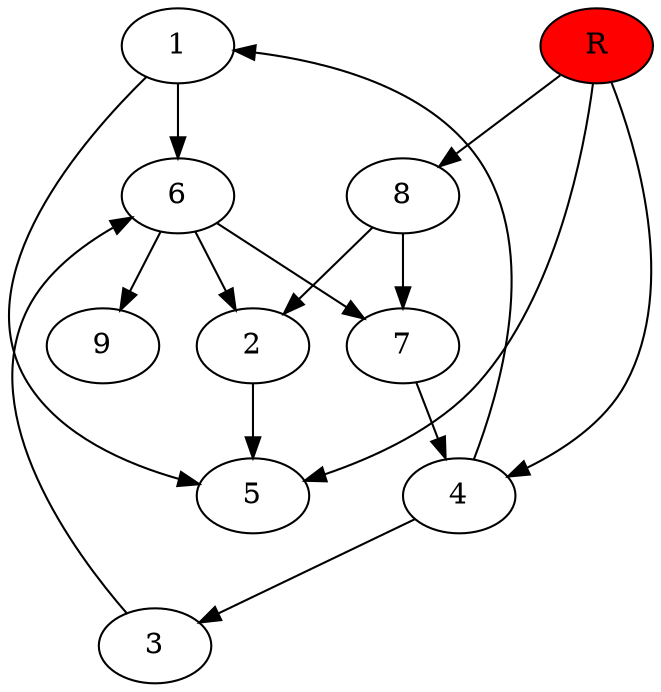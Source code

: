 digraph prb5031 {
	1
	2
	3
	4
	5
	6
	7
	8
	R [fillcolor="#ff0000" style=filled]
	1 -> 5
	1 -> 6
	2 -> 5
	3 -> 6
	4 -> 1
	4 -> 3
	6 -> 2
	6 -> 7
	6 -> 9
	7 -> 4
	8 -> 2
	8 -> 7
	R -> 4
	R -> 5
	R -> 8
}
